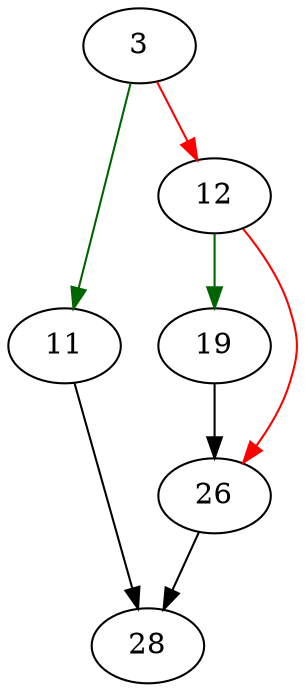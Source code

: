 strict digraph "sqlite3DbStrNDup" {
	// Node definitions.
	3 [entry=true];
	11;
	12;
	28;
	19;
	26;

	// Edge definitions.
	3 -> 11 [
		color=darkgreen
		cond=true
	];
	3 -> 12 [
		color=red
		cond=false
	];
	11 -> 28;
	12 -> 19 [
		color=darkgreen
		cond=true
	];
	12 -> 26 [
		color=red
		cond=false
	];
	19 -> 26;
	26 -> 28;
}